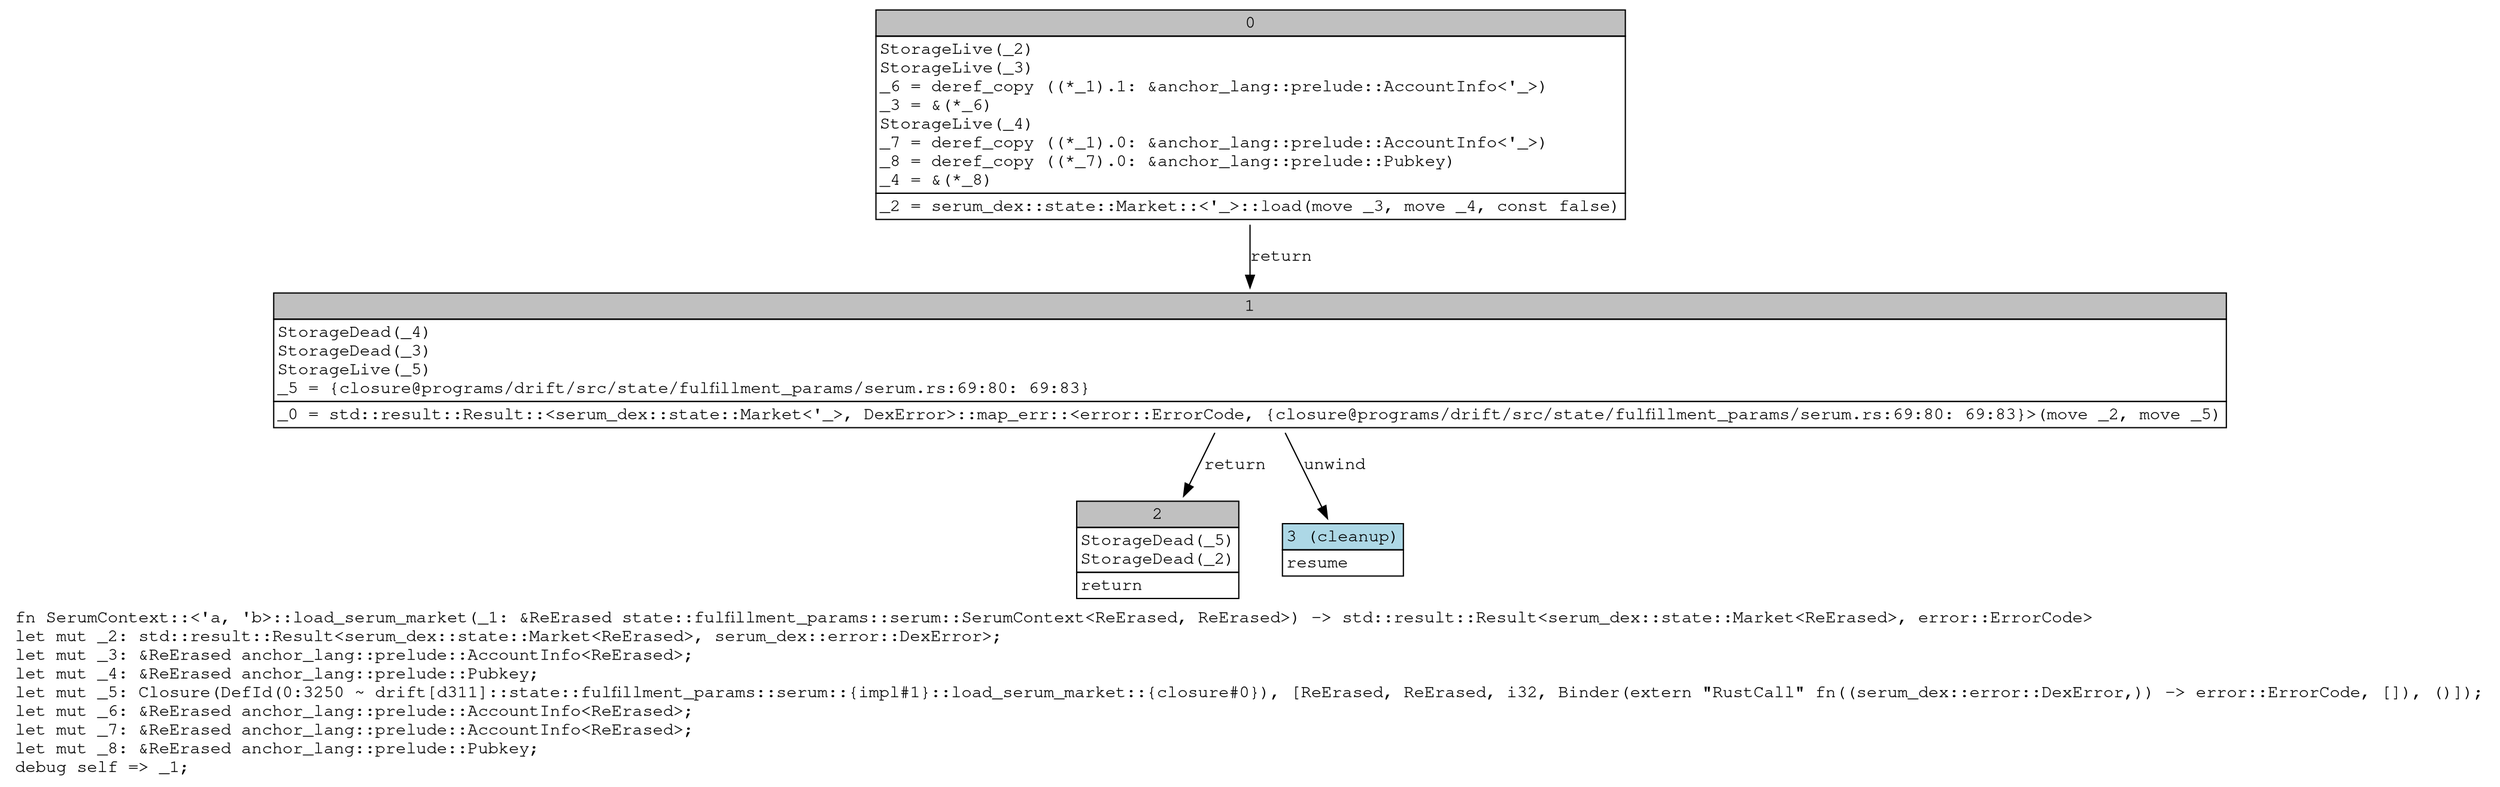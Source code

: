 digraph Mir_0_3249 {
    graph [fontname="Courier, monospace"];
    node [fontname="Courier, monospace"];
    edge [fontname="Courier, monospace"];
    label=<fn SerumContext::&lt;'a, 'b&gt;::load_serum_market(_1: &amp;ReErased state::fulfillment_params::serum::SerumContext&lt;ReErased, ReErased&gt;) -&gt; std::result::Result&lt;serum_dex::state::Market&lt;ReErased&gt;, error::ErrorCode&gt;<br align="left"/>let mut _2: std::result::Result&lt;serum_dex::state::Market&lt;ReErased&gt;, serum_dex::error::DexError&gt;;<br align="left"/>let mut _3: &amp;ReErased anchor_lang::prelude::AccountInfo&lt;ReErased&gt;;<br align="left"/>let mut _4: &amp;ReErased anchor_lang::prelude::Pubkey;<br align="left"/>let mut _5: Closure(DefId(0:3250 ~ drift[d311]::state::fulfillment_params::serum::{impl#1}::load_serum_market::{closure#0}), [ReErased, ReErased, i32, Binder(extern &quot;RustCall&quot; fn((serum_dex::error::DexError,)) -&gt; error::ErrorCode, []), ()]);<br align="left"/>let mut _6: &amp;ReErased anchor_lang::prelude::AccountInfo&lt;ReErased&gt;;<br align="left"/>let mut _7: &amp;ReErased anchor_lang::prelude::AccountInfo&lt;ReErased&gt;;<br align="left"/>let mut _8: &amp;ReErased anchor_lang::prelude::Pubkey;<br align="left"/>debug self =&gt; _1;<br align="left"/>>;
    bb0__0_3249 [shape="none", label=<<table border="0" cellborder="1" cellspacing="0"><tr><td bgcolor="gray" align="center" colspan="1">0</td></tr><tr><td align="left" balign="left">StorageLive(_2)<br/>StorageLive(_3)<br/>_6 = deref_copy ((*_1).1: &amp;anchor_lang::prelude::AccountInfo&lt;'_&gt;)<br/>_3 = &amp;(*_6)<br/>StorageLive(_4)<br/>_7 = deref_copy ((*_1).0: &amp;anchor_lang::prelude::AccountInfo&lt;'_&gt;)<br/>_8 = deref_copy ((*_7).0: &amp;anchor_lang::prelude::Pubkey)<br/>_4 = &amp;(*_8)<br/></td></tr><tr><td align="left">_2 = serum_dex::state::Market::&lt;'_&gt;::load(move _3, move _4, const false)</td></tr></table>>];
    bb1__0_3249 [shape="none", label=<<table border="0" cellborder="1" cellspacing="0"><tr><td bgcolor="gray" align="center" colspan="1">1</td></tr><tr><td align="left" balign="left">StorageDead(_4)<br/>StorageDead(_3)<br/>StorageLive(_5)<br/>_5 = {closure@programs/drift/src/state/fulfillment_params/serum.rs:69:80: 69:83}<br/></td></tr><tr><td align="left">_0 = std::result::Result::&lt;serum_dex::state::Market&lt;'_&gt;, DexError&gt;::map_err::&lt;error::ErrorCode, {closure@programs/drift/src/state/fulfillment_params/serum.rs:69:80: 69:83}&gt;(move _2, move _5)</td></tr></table>>];
    bb2__0_3249 [shape="none", label=<<table border="0" cellborder="1" cellspacing="0"><tr><td bgcolor="gray" align="center" colspan="1">2</td></tr><tr><td align="left" balign="left">StorageDead(_5)<br/>StorageDead(_2)<br/></td></tr><tr><td align="left">return</td></tr></table>>];
    bb3__0_3249 [shape="none", label=<<table border="0" cellborder="1" cellspacing="0"><tr><td bgcolor="lightblue" align="center" colspan="1">3 (cleanup)</td></tr><tr><td align="left">resume</td></tr></table>>];
    bb0__0_3249 -> bb1__0_3249 [label="return"];
    bb1__0_3249 -> bb2__0_3249 [label="return"];
    bb1__0_3249 -> bb3__0_3249 [label="unwind"];
}
